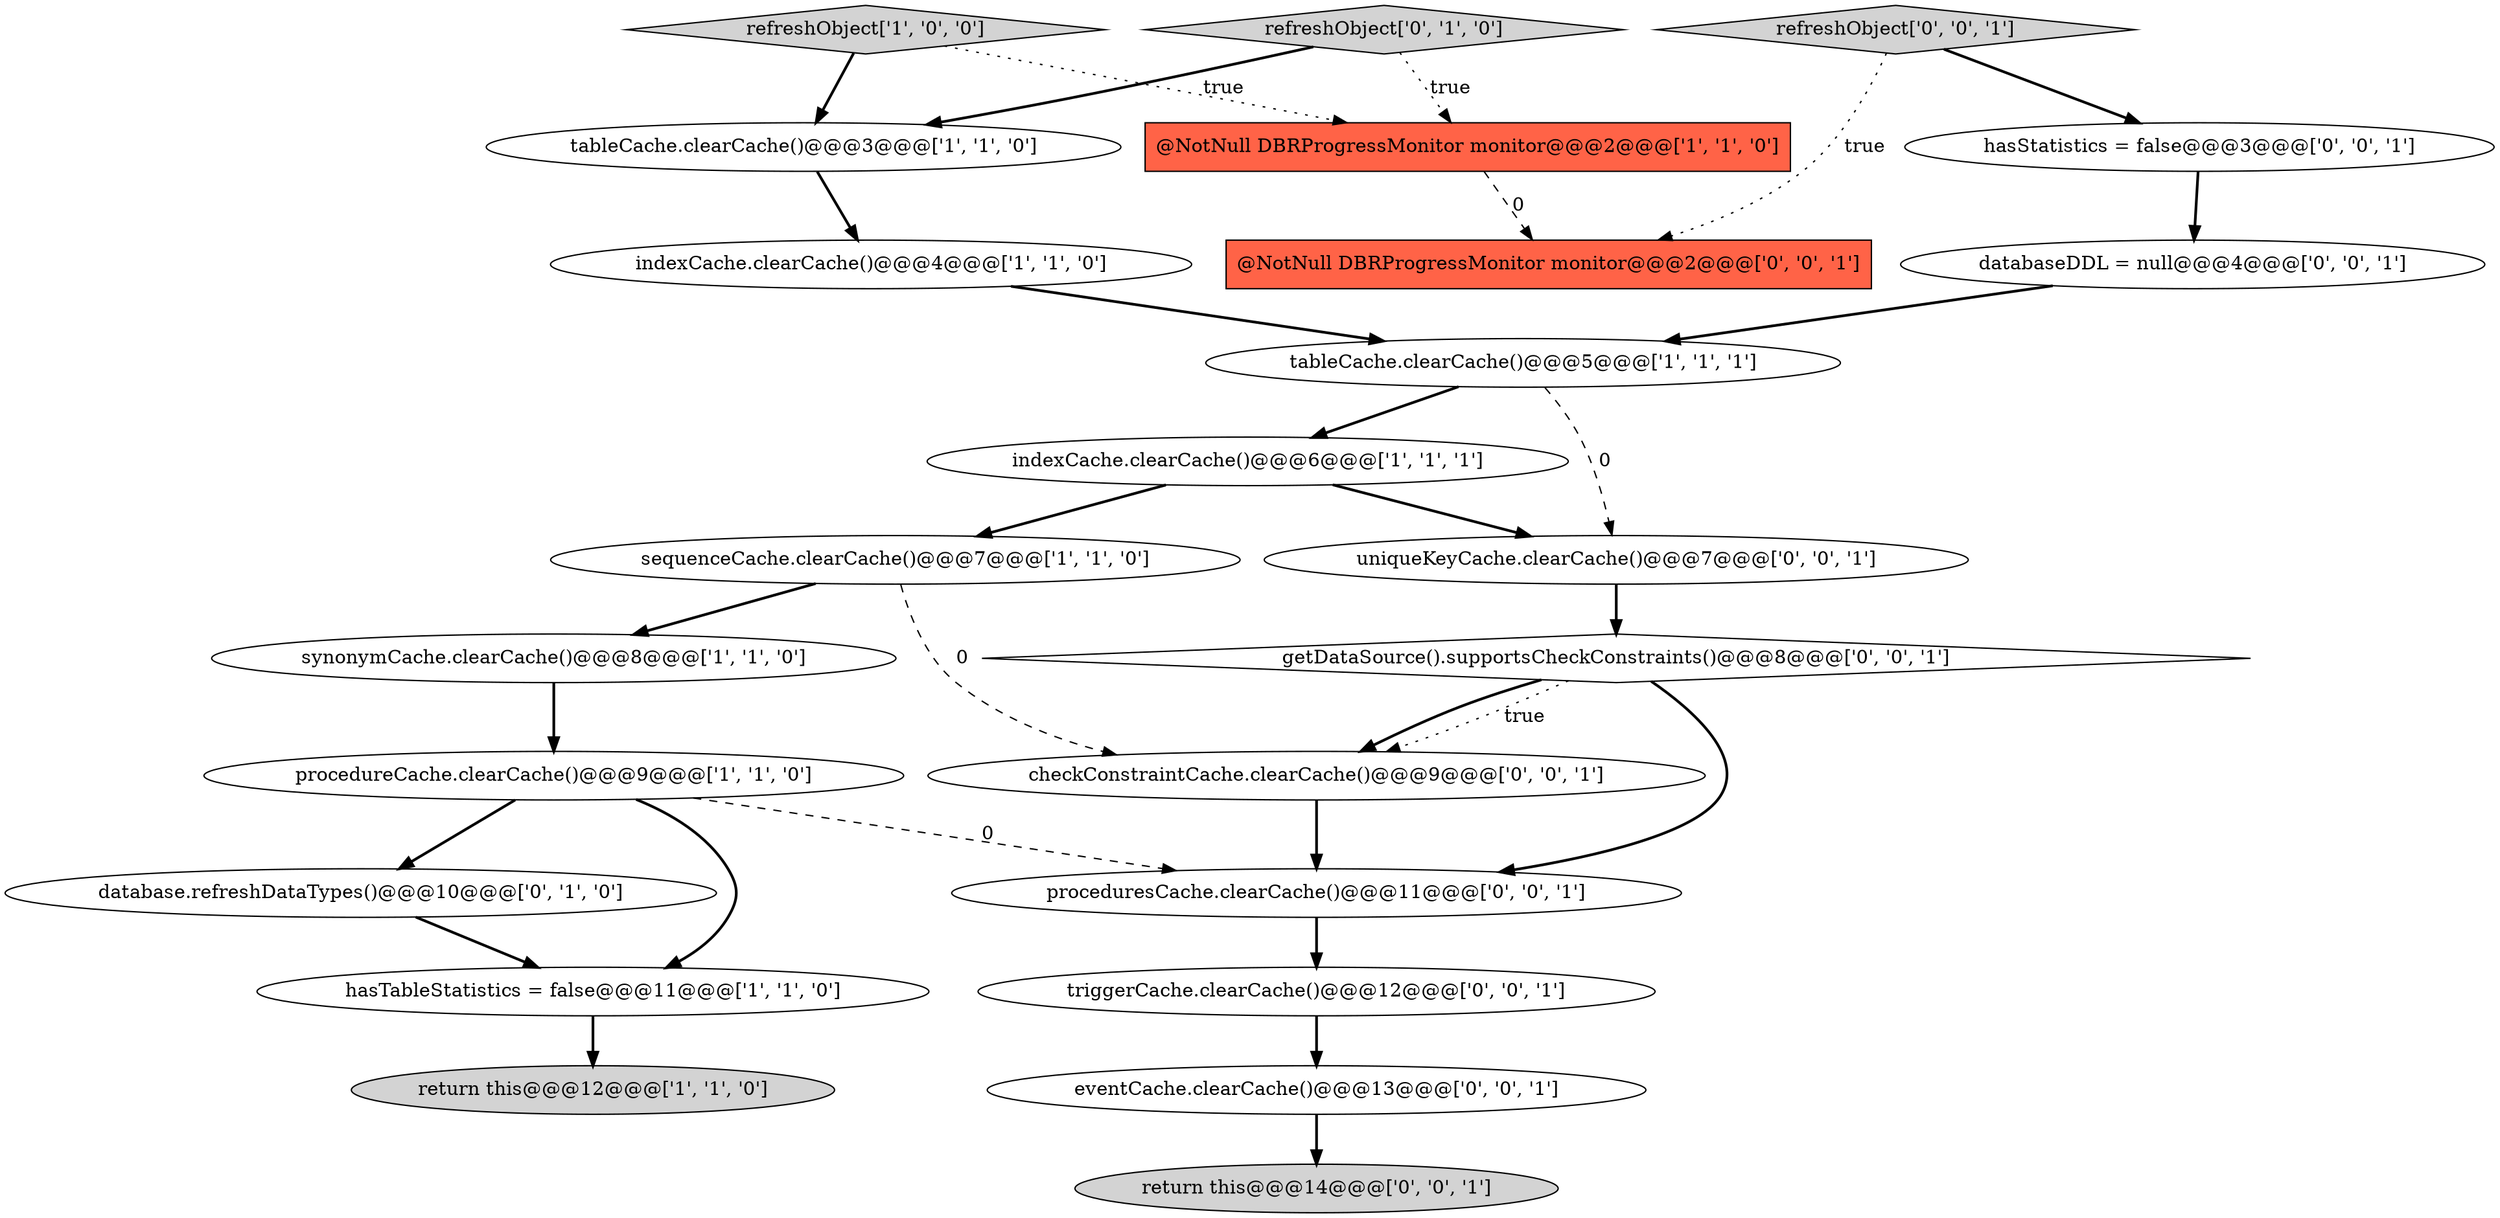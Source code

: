 digraph {
17 [style = filled, label = "uniqueKeyCache.clearCache()@@@7@@@['0', '0', '1']", fillcolor = white, shape = ellipse image = "AAA0AAABBB3BBB"];
0 [style = filled, label = "@NotNull DBRProgressMonitor monitor@@@2@@@['1', '1', '0']", fillcolor = tomato, shape = box image = "AAA0AAABBB1BBB"];
16 [style = filled, label = "eventCache.clearCache()@@@13@@@['0', '0', '1']", fillcolor = white, shape = ellipse image = "AAA0AAABBB3BBB"];
1 [style = filled, label = "procedureCache.clearCache()@@@9@@@['1', '1', '0']", fillcolor = white, shape = ellipse image = "AAA0AAABBB1BBB"];
3 [style = filled, label = "tableCache.clearCache()@@@5@@@['1', '1', '1']", fillcolor = white, shape = ellipse image = "AAA0AAABBB1BBB"];
14 [style = filled, label = "checkConstraintCache.clearCache()@@@9@@@['0', '0', '1']", fillcolor = white, shape = ellipse image = "AAA0AAABBB3BBB"];
8 [style = filled, label = "return this@@@12@@@['1', '1', '0']", fillcolor = lightgray, shape = ellipse image = "AAA0AAABBB1BBB"];
7 [style = filled, label = "indexCache.clearCache()@@@4@@@['1', '1', '0']", fillcolor = white, shape = ellipse image = "AAA0AAABBB1BBB"];
20 [style = filled, label = "getDataSource().supportsCheckConstraints()@@@8@@@['0', '0', '1']", fillcolor = white, shape = diamond image = "AAA0AAABBB3BBB"];
2 [style = filled, label = "refreshObject['1', '0', '0']", fillcolor = lightgray, shape = diamond image = "AAA0AAABBB1BBB"];
19 [style = filled, label = "hasStatistics = false@@@3@@@['0', '0', '1']", fillcolor = white, shape = ellipse image = "AAA0AAABBB3BBB"];
5 [style = filled, label = "synonymCache.clearCache()@@@8@@@['1', '1', '0']", fillcolor = white, shape = ellipse image = "AAA0AAABBB1BBB"];
10 [style = filled, label = "indexCache.clearCache()@@@6@@@['1', '1', '1']", fillcolor = white, shape = ellipse image = "AAA0AAABBB1BBB"];
15 [style = filled, label = "@NotNull DBRProgressMonitor monitor@@@2@@@['0', '0', '1']", fillcolor = tomato, shape = box image = "AAA0AAABBB3BBB"];
22 [style = filled, label = "refreshObject['0', '0', '1']", fillcolor = lightgray, shape = diamond image = "AAA0AAABBB3BBB"];
4 [style = filled, label = "hasTableStatistics = false@@@11@@@['1', '1', '0']", fillcolor = white, shape = ellipse image = "AAA0AAABBB1BBB"];
12 [style = filled, label = "refreshObject['0', '1', '0']", fillcolor = lightgray, shape = diamond image = "AAA0AAABBB2BBB"];
18 [style = filled, label = "return this@@@14@@@['0', '0', '1']", fillcolor = lightgray, shape = ellipse image = "AAA0AAABBB3BBB"];
11 [style = filled, label = "database.refreshDataTypes()@@@10@@@['0', '1', '0']", fillcolor = white, shape = ellipse image = "AAA1AAABBB2BBB"];
21 [style = filled, label = "databaseDDL = null@@@4@@@['0', '0', '1']", fillcolor = white, shape = ellipse image = "AAA0AAABBB3BBB"];
6 [style = filled, label = "sequenceCache.clearCache()@@@7@@@['1', '1', '0']", fillcolor = white, shape = ellipse image = "AAA0AAABBB1BBB"];
13 [style = filled, label = "proceduresCache.clearCache()@@@11@@@['0', '0', '1']", fillcolor = white, shape = ellipse image = "AAA0AAABBB3BBB"];
23 [style = filled, label = "triggerCache.clearCache()@@@12@@@['0', '0', '1']", fillcolor = white, shape = ellipse image = "AAA0AAABBB3BBB"];
9 [style = filled, label = "tableCache.clearCache()@@@3@@@['1', '1', '0']", fillcolor = white, shape = ellipse image = "AAA0AAABBB1BBB"];
3->10 [style = bold, label=""];
22->19 [style = bold, label=""];
11->4 [style = bold, label=""];
21->3 [style = bold, label=""];
3->17 [style = dashed, label="0"];
10->6 [style = bold, label=""];
10->17 [style = bold, label=""];
22->15 [style = dotted, label="true"];
6->14 [style = dashed, label="0"];
16->18 [style = bold, label=""];
13->23 [style = bold, label=""];
5->1 [style = bold, label=""];
12->0 [style = dotted, label="true"];
14->13 [style = bold, label=""];
23->16 [style = bold, label=""];
4->8 [style = bold, label=""];
17->20 [style = bold, label=""];
1->13 [style = dashed, label="0"];
1->11 [style = bold, label=""];
7->3 [style = bold, label=""];
12->9 [style = bold, label=""];
19->21 [style = bold, label=""];
2->9 [style = bold, label=""];
20->13 [style = bold, label=""];
6->5 [style = bold, label=""];
1->4 [style = bold, label=""];
0->15 [style = dashed, label="0"];
2->0 [style = dotted, label="true"];
20->14 [style = bold, label=""];
20->14 [style = dotted, label="true"];
9->7 [style = bold, label=""];
}
